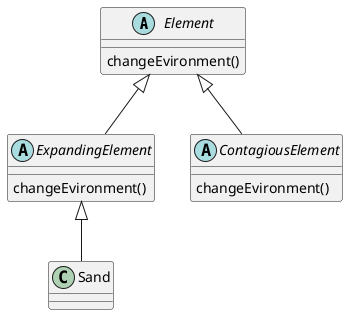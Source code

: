 @startuml
'https://plantuml.com/class-diagram

abstract class Element{
    changeEvironment()
}
abstract class ExpandingElement{
                                   changeEvironment()
                               }
abstract class ContagiousElement{
                                    changeEvironment()
                                }

Element <|-- ExpandingElement
Element <|-- ContagiousElement

class Sand

ExpandingElement <|-- Sand


'abstract class AbstractList
'abstract AbstractCollection
'interface List
'interface Collection
'
'List <|-- AbstractList
'Collection <|-- AbstractCollection
'
'Collection <|- List
'AbstractCollection <|- AbstractList
'AbstractList <|-- ArrayList
'
'class ArrayList {
'Object[] elementData
'size()
'}
'
'enum TimeUnit {
'DAYS
'HOURS
'MINUTES
'}

@enduml